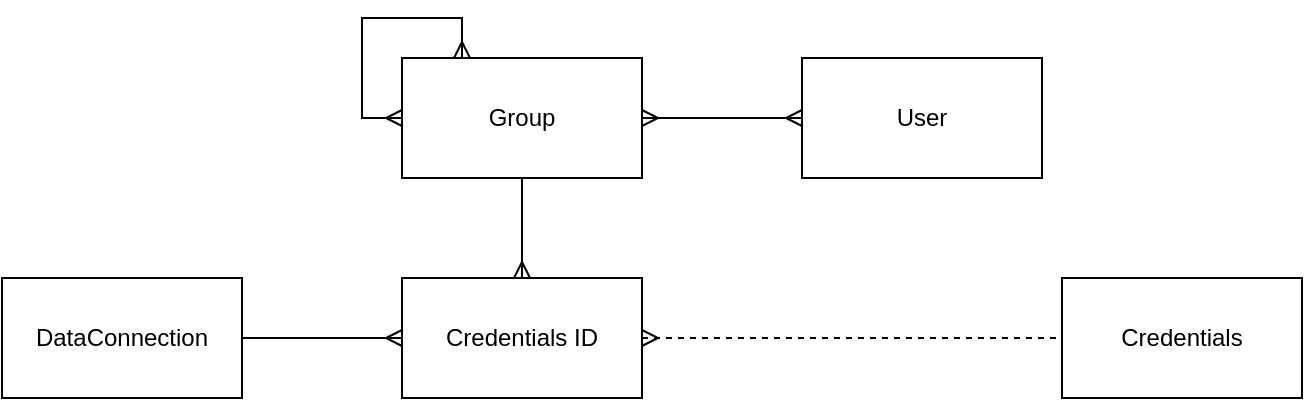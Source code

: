 <mxfile version="12.3.3" type="device" pages="1"><diagram id="2l6u1dfju_M_zsAXOfj7" name="Page-1"><mxGraphModel dx="1359" dy="753" grid="1" gridSize="10" guides="1" tooltips="1" connect="1" arrows="1" fold="1" page="1" pageScale="1" pageWidth="827" pageHeight="1169" math="0" shadow="0"><root><mxCell id="0"/><mxCell id="1" parent="0"/><mxCell id="3r0xlnqw_rGqbvjS7D1d-12" style="edgeStyle=orthogonalEdgeStyle;rounded=0;orthogonalLoop=1;jettySize=auto;html=1;exitX=1;exitY=0.5;exitDx=0;exitDy=0;entryX=0;entryY=0.5;entryDx=0;entryDy=0;endArrow=ERmany;endFill=0;startArrow=none;startFill=0;" edge="1" source="3r0xlnqw_rGqbvjS7D1d-13" target="3r0xlnqw_rGqbvjS7D1d-16" parent="1"><mxGeometry relative="1" as="geometry"/></mxCell><mxCell id="3r0xlnqw_rGqbvjS7D1d-13" value="DataConnection" style="rounded=0;whiteSpace=wrap;html=1;" vertex="1" parent="1"><mxGeometry x="90" y="470" width="120" height="60" as="geometry"/></mxCell><mxCell id="3r0xlnqw_rGqbvjS7D1d-14" style="edgeStyle=orthogonalEdgeStyle;rounded=0;orthogonalLoop=1;jettySize=auto;html=1;exitX=0.5;exitY=0;exitDx=0;exitDy=0;entryX=0.5;entryY=1;entryDx=0;entryDy=0;endArrow=none;endFill=0;startArrow=ERmany;startFill=0;" edge="1" source="3r0xlnqw_rGqbvjS7D1d-16" target="3r0xlnqw_rGqbvjS7D1d-17" parent="1"><mxGeometry relative="1" as="geometry"/></mxCell><mxCell id="3r0xlnqw_rGqbvjS7D1d-15" style="edgeStyle=orthogonalEdgeStyle;rounded=0;orthogonalLoop=1;jettySize=auto;html=1;exitX=1;exitY=0.5;exitDx=0;exitDy=0;entryX=0;entryY=0.5;entryDx=0;entryDy=0;endArrow=none;endFill=0;startArrow=ERmany;startFill=0;dashed=1;" edge="1" source="3r0xlnqw_rGqbvjS7D1d-16" target="3r0xlnqw_rGqbvjS7D1d-21" parent="1"><mxGeometry relative="1" as="geometry"/></mxCell><mxCell id="3r0xlnqw_rGqbvjS7D1d-16" value="Credentials ID" style="rounded=0;whiteSpace=wrap;html=1;" vertex="1" parent="1"><mxGeometry x="290" y="470" width="120" height="60" as="geometry"/></mxCell><mxCell id="3r0xlnqw_rGqbvjS7D1d-17" value="Group" style="rounded=0;whiteSpace=wrap;html=1;" vertex="1" parent="1"><mxGeometry x="290" y="360" width="120" height="60" as="geometry"/></mxCell><mxCell id="3r0xlnqw_rGqbvjS7D1d-18" style="edgeStyle=orthogonalEdgeStyle;rounded=0;orthogonalLoop=1;jettySize=auto;html=1;exitX=0;exitY=0.5;exitDx=0;exitDy=0;entryX=0.25;entryY=0;entryDx=0;entryDy=0;endArrow=ERmany;endFill=0;startArrow=ERmany;startFill=0;" edge="1" source="3r0xlnqw_rGqbvjS7D1d-17" target="3r0xlnqw_rGqbvjS7D1d-17" parent="1"><mxGeometry relative="1" as="geometry"><Array as="points"><mxPoint x="270" y="390"/><mxPoint x="270" y="340"/><mxPoint x="320" y="340"/></Array></mxGeometry></mxCell><mxCell id="3r0xlnqw_rGqbvjS7D1d-19" style="edgeStyle=orthogonalEdgeStyle;rounded=0;orthogonalLoop=1;jettySize=auto;html=1;exitX=0;exitY=0.5;exitDx=0;exitDy=0;entryX=1;entryY=0.5;entryDx=0;entryDy=0;endArrow=ERmany;endFill=0;startArrow=ERmany;startFill=0;" edge="1" source="3r0xlnqw_rGqbvjS7D1d-20" target="3r0xlnqw_rGqbvjS7D1d-17" parent="1"><mxGeometry relative="1" as="geometry"/></mxCell><mxCell id="3r0xlnqw_rGqbvjS7D1d-20" value="User" style="rounded=0;whiteSpace=wrap;html=1;" vertex="1" parent="1"><mxGeometry x="490" y="360" width="120" height="60" as="geometry"/></mxCell><mxCell id="3r0xlnqw_rGqbvjS7D1d-21" value="Credentials" style="rounded=0;whiteSpace=wrap;html=1;" vertex="1" parent="1"><mxGeometry x="620" y="470" width="120" height="60" as="geometry"/></mxCell></root></mxGraphModel></diagram></mxfile>